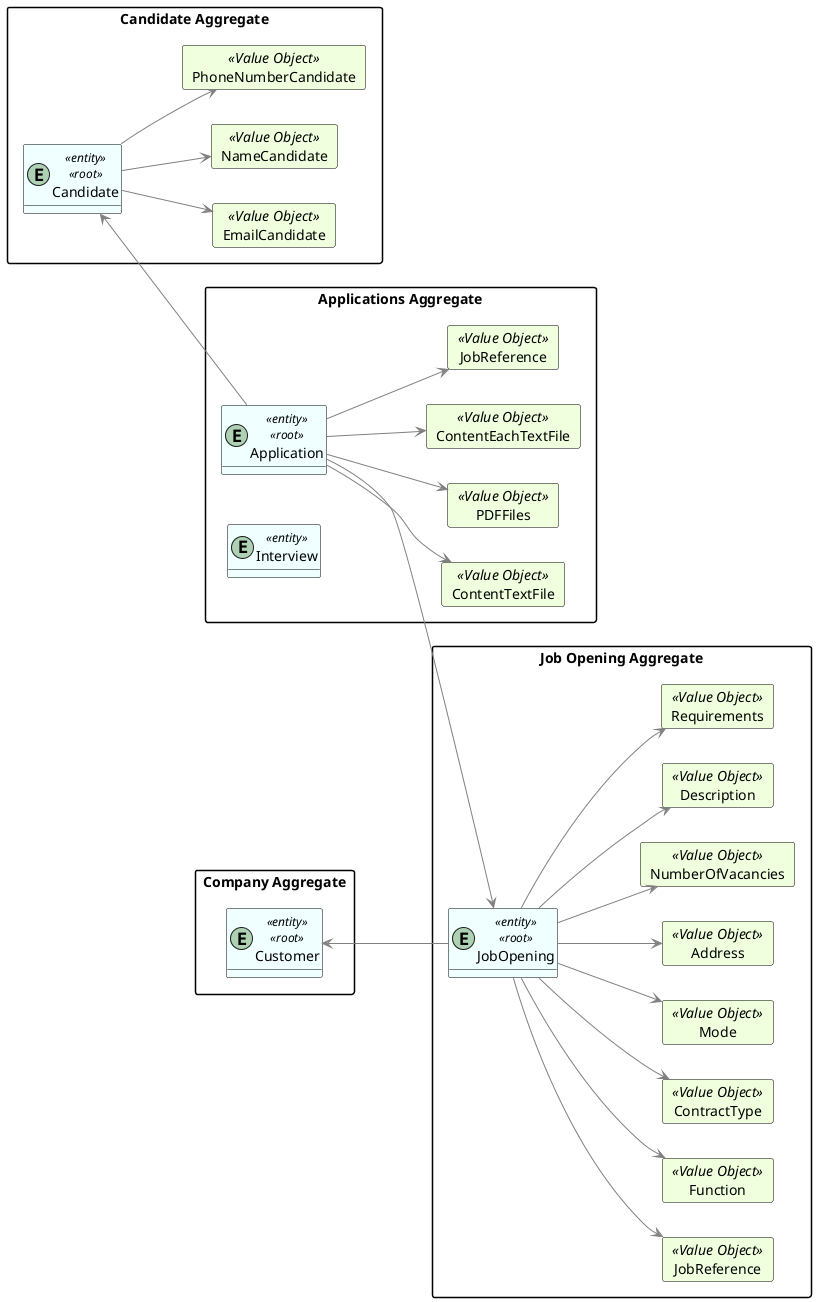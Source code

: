 @startuml
hide methods
left to right direction

skinparam classAttributeIconSize 0

skinparam class {
    LifeLineBorderColor DarkBlue
    LifeLineBackgroundColor APPLICATION
    BackgroundColor #F0FFFF
    ArrowColor grey
    BorderColor black
}

skinparam packageStyle rectangle

skinparam card {
    LifeLineBorderColor Green
    LifeLineBackgroundColor APPLICATION
    BackgroundColor #F0FFDD
    ArrowColor DarkGrey
    BorderColor Black
}

package "Candidate Aggregate" {
    entity Candidate <<entity>><<root>>
        card EmailCandidate <<Value Object>> {
            }
        card NameCandidate <<Value Object>> {
            }
        card PhoneNumberCandidate <<Value Object>> {
            }
'Candidate value objects
    Candidate --> EmailCandidate
    Candidate --> NameCandidate
    Candidate --> PhoneNumberCandidate
}

package "Company Aggregate" {
    entity Customer <<entity>><<root>>

'Customer value objects

}

package "Applications Aggregate" {
    entity Application <<entity>><<root>>
'Applications value objects
        card ContentTextFile <<Value Object>>{
            }
        card PDFFiles <<Value Object>>{
            }
        card ContentEachTextFile <<Value Object>> {
            }
        card JobReference <<Value Object>> {
            }

    entity Interview <<entity>>
'Interview value objects



    Application --> ContentTextFile
    Application --> PDFFiles
    Application --> ContentEachTextFile
    Application --> JobReference



}
package "Job Opening Aggregate" {
    entity JobOpening <<entity>><<root>>
'Job Opening value objects
        card JobReference <<Value Object>> {
            }
        card Function <<Value Object>> {
            }
        card ContractType <<Value Object>> {
            }
        card Mode <<Value Object>> {
            }
        card Address <<Value Object>> {
            }
        card NumberOfVacancies <<Value Object>> {
            }
        card Description <<Value Object>> {
            }
        card Requirements <<Value Object>> {
            }


        JobOpening --> JobReference
        JobOpening --> Function
        JobOpening --> ContractType
        JobOpening --> Mode
        JobOpening --> Address
        JobOpening --> NumberOfVacancies
        JobOpening --> Description
        JobOpening --> Requirements
}

Candidate <-- Application
Customer <-- JobOpening
Application --> JobOpening
@enduml